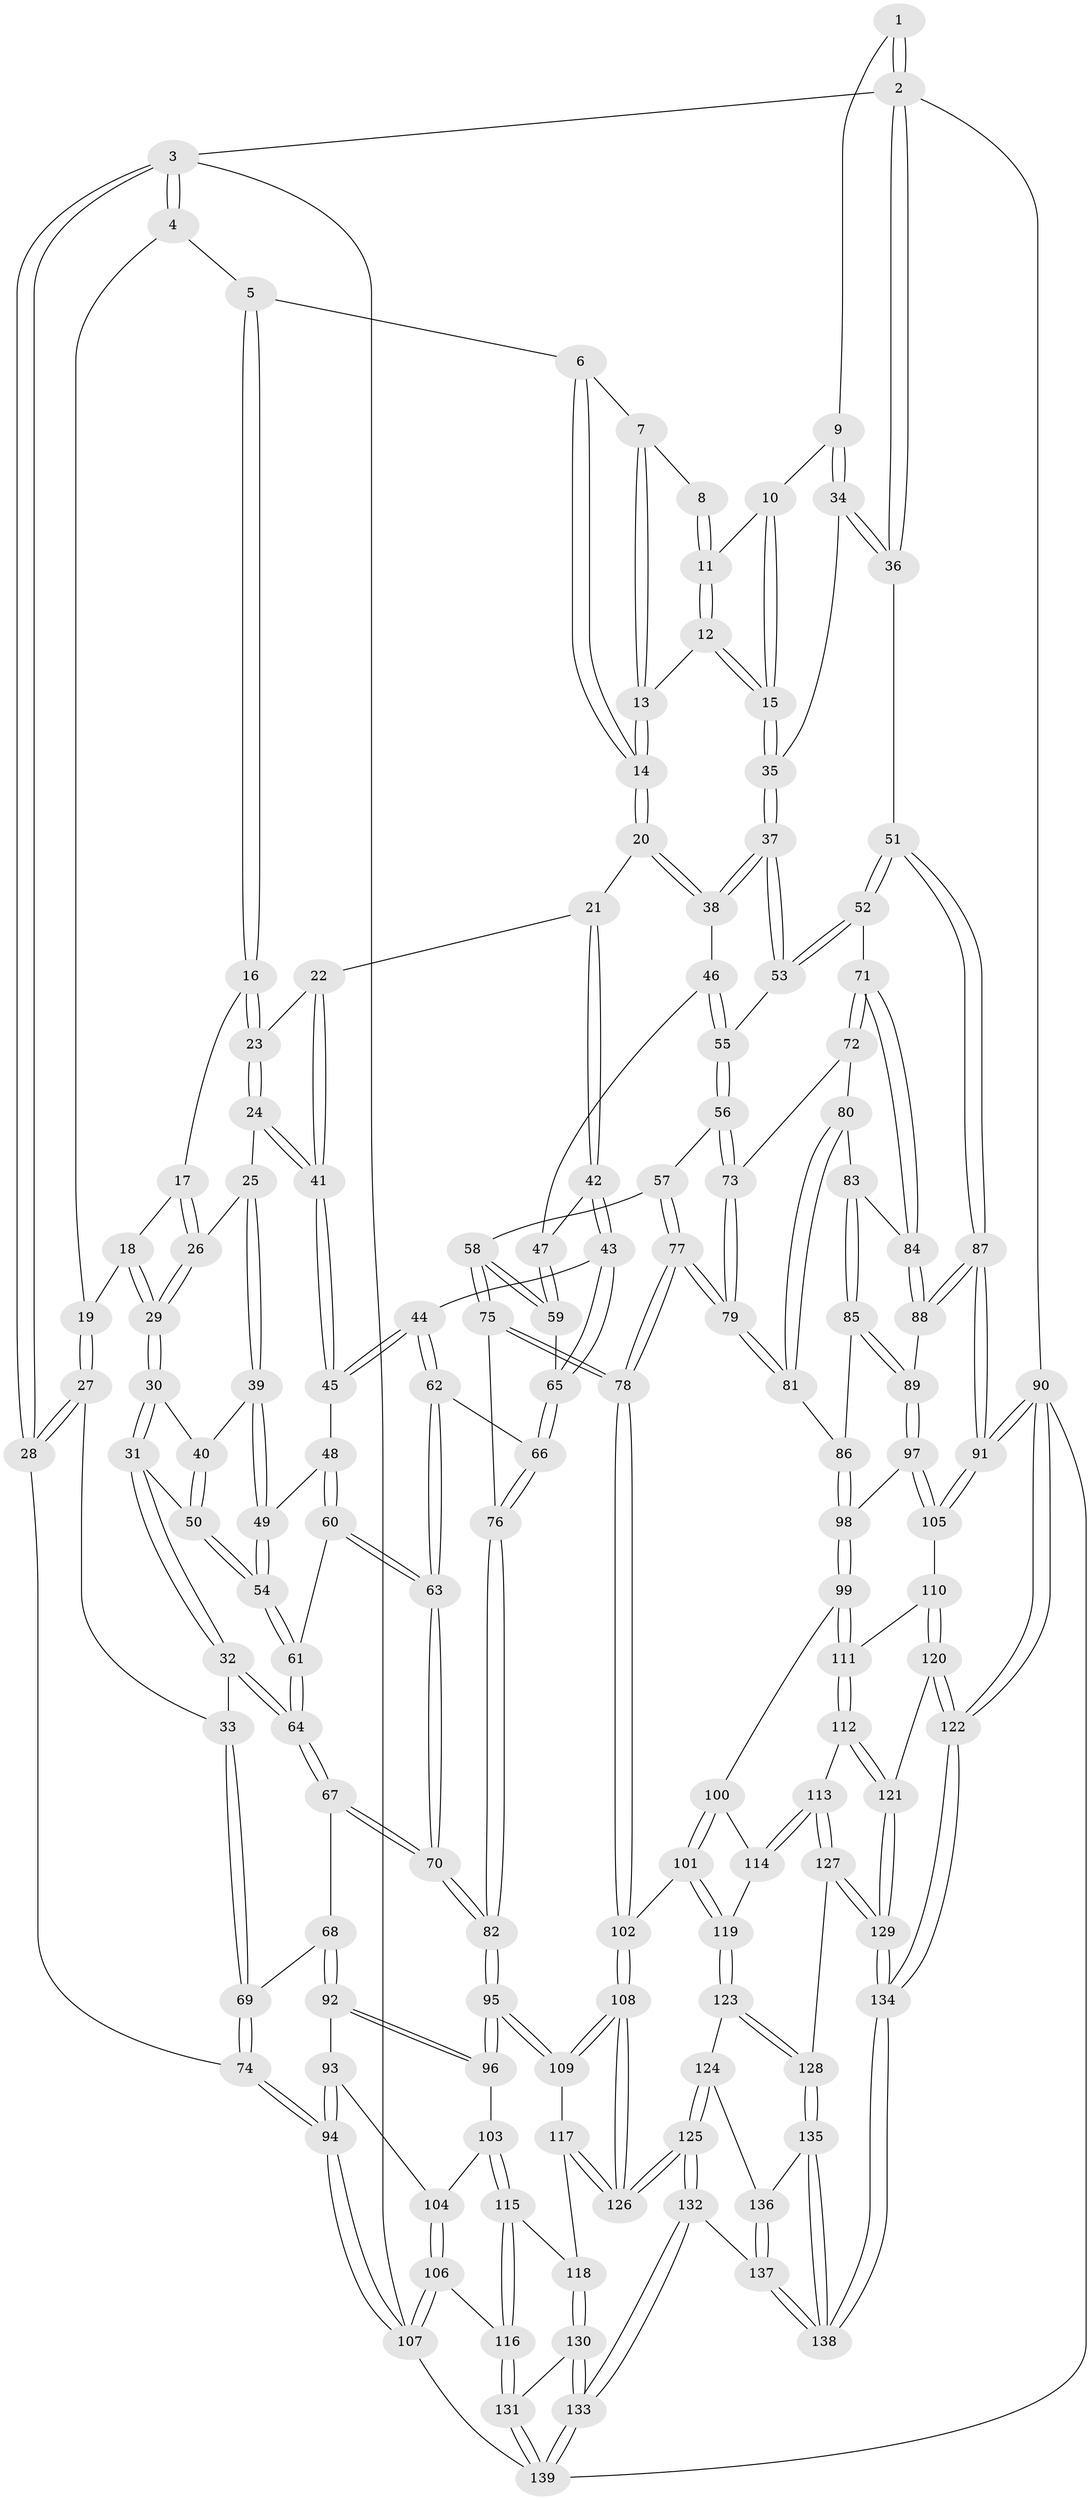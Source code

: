 // coarse degree distribution, {4: 0.4588235294117647, 6: 0.09411764705882353, 5: 0.3411764705882353, 3: 0.10588235294117647}
// Generated by graph-tools (version 1.1) at 2025/42/03/06/25 10:42:28]
// undirected, 139 vertices, 344 edges
graph export_dot {
graph [start="1"]
  node [color=gray90,style=filled];
  1 [pos="+0.9932188546770022+0"];
  2 [pos="+1+0"];
  3 [pos="+0+0"];
  4 [pos="+0.10107903172439313+0"];
  5 [pos="+0.4376490075610669+0"];
  6 [pos="+0.49715230052429493+0"];
  7 [pos="+0.6212499135021284+0"];
  8 [pos="+0.6760551798073103+0"];
  9 [pos="+0.859271681082493+0.11129787337738625"];
  10 [pos="+0.7531460047435206+0.01137047337254812"];
  11 [pos="+0.7443907259948145+0"];
  12 [pos="+0.6806739068504943+0.1438554667470748"];
  13 [pos="+0.6477053566943572+0.14271392551389503"];
  14 [pos="+0.5911944072225594+0.16524218930041012"];
  15 [pos="+0.7498532019611148+0.20011641040944506"];
  16 [pos="+0.4129073211945724+0"];
  17 [pos="+0.3722487167628661+0"];
  18 [pos="+0.2125767903941189+0.1000814122456004"];
  19 [pos="+0.1762082027630094+0.09870319998828092"];
  20 [pos="+0.5764725576914329+0.18884315135636473"];
  21 [pos="+0.5632304154377781+0.19320309024131707"];
  22 [pos="+0.5514587330537645+0.19125873629735188"];
  23 [pos="+0.46590409181297243+0.12925630050518927"];
  24 [pos="+0.40746534188850997+0.21183681895321954"];
  25 [pos="+0.3851138368586769+0.20255808461555638"];
  26 [pos="+0.35082286027727805+0.1699760825556694"];
  27 [pos="+0+0.17984109795880976"];
  28 [pos="+0+0.1535046665692176"];
  29 [pos="+0.25857092244338853+0.19409176549600282"];
  30 [pos="+0.2573404186387334+0.19989176780630363"];
  31 [pos="+0.08678349419671039+0.275678970580298"];
  32 [pos="+0.03769642991491261+0.2798641270254143"];
  33 [pos="+0+0.2596219620654489"];
  34 [pos="+0.8594388307344778+0.11156669088166643"];
  35 [pos="+0.7706789594494057+0.22687239259652678"];
  36 [pos="+1+0.17607796923040792"];
  37 [pos="+0.7712227260023355+0.3135366392077671"];
  38 [pos="+0.6314031192358066+0.24775207573165234"];
  39 [pos="+0.299953711820742+0.2779910275856678"];
  40 [pos="+0.26962071020419964+0.24002371585861673"];
  41 [pos="+0.4311274916359633+0.2546429769607469"];
  42 [pos="+0.526107615035701+0.3288716070236568"];
  43 [pos="+0.5081696772673786+0.3447221705903241"];
  44 [pos="+0.4684985133192686+0.3378855880011625"];
  45 [pos="+0.43166814581542046+0.3093149716655903"];
  46 [pos="+0.5826421096107668+0.3087928003149584"];
  47 [pos="+0.5647383888083419+0.3217594024304661"];
  48 [pos="+0.39699015575323704+0.31965153227000354"];
  49 [pos="+0.30859670756930213+0.30549672541030554"];
  50 [pos="+0.19994204497238352+0.2990553312526958"];
  51 [pos="+1+0.26517789195346"];
  52 [pos="+1+0.30722515429127983"];
  53 [pos="+0.7733197752982989+0.31881735470630335"];
  54 [pos="+0.2658672495255624+0.3624884201361464"];
  55 [pos="+0.7702348898502667+0.3252862966886147"];
  56 [pos="+0.7526294202973005+0.3681733669088551"];
  57 [pos="+0.7399182787146662+0.37705066936317794"];
  58 [pos="+0.731061015056909+0.3818797801132266"];
  59 [pos="+0.7077547800807823+0.3844326138378076"];
  60 [pos="+0.3485481960133417+0.4231442187917579"];
  61 [pos="+0.26006895022446236+0.39418417317903487"];
  62 [pos="+0.41679935322193734+0.4569733045838056"];
  63 [pos="+0.38900432261846973+0.47596131947725945"];
  64 [pos="+0.19380975202386308+0.454711872704511"];
  65 [pos="+0.5571478549603385+0.4298254685215563"];
  66 [pos="+0.5466505052163296+0.47054304750860787"];
  67 [pos="+0.1875914738165363+0.5275708902902709"];
  68 [pos="+0.16292518782909096+0.5461464008671727"];
  69 [pos="+0.05431114152008839+0.4757235344807515"];
  70 [pos="+0.36424357429468607+0.5916264472616085"];
  71 [pos="+0.9429462781074276+0.4863651170009195"];
  72 [pos="+0.8184085504712311+0.4669528895682592"];
  73 [pos="+0.8089612212764864+0.4597640063576992"];
  74 [pos="+0+0.5841201667429279"];
  75 [pos="+0.6185053649653937+0.5978319469742137"];
  76 [pos="+0.5623384403957759+0.5548728782126572"];
  77 [pos="+0.7302339052345022+0.6169461161677071"];
  78 [pos="+0.6486339961654167+0.6503850262297067"];
  79 [pos="+0.7340783786504884+0.6160051338671245"];
  80 [pos="+0.8327915993476687+0.5159427758416703"];
  81 [pos="+0.7902176573424716+0.6189880130758464"];
  82 [pos="+0.36453713257200115+0.5920576716765827"];
  83 [pos="+0.8572645767035819+0.5410556911612773"];
  84 [pos="+0.9325158633437405+0.5430954093703183"];
  85 [pos="+0.8405483467052407+0.619781747566922"];
  86 [pos="+0.7976900387761464+0.6211961481682701"];
  87 [pos="+1+0.628499772402502"];
  88 [pos="+0.9409280920559666+0.6009766166764239"];
  89 [pos="+0.9091372959647098+0.6364494070249147"];
  90 [pos="+1+1"];
  91 [pos="+1+0.7238616655058214"];
  92 [pos="+0.1578454311315023+0.5534204319582404"];
  93 [pos="+0.1146475541982456+0.5939155415293669"];
  94 [pos="+0+0.6569098335428627"];
  95 [pos="+0.36896766903822736+0.6900786702496162"];
  96 [pos="+0.23730504553888115+0.7107467324593799"];
  97 [pos="+0.9105304071162382+0.6477446790367588"];
  98 [pos="+0.8311950187278078+0.7395669661686523"];
  99 [pos="+0.8299113116267198+0.7443273940815716"];
  100 [pos="+0.8275349727672282+0.7454062617390534"];
  101 [pos="+0.6440008622989127+0.6966320067032868"];
  102 [pos="+0.6406534405107656+0.6933392386521544"];
  103 [pos="+0.1930504522930582+0.7440113418432445"];
  104 [pos="+0.12660051120650992+0.6603537683996271"];
  105 [pos="+0.9656084504900264+0.7501893384517471"];
  106 [pos="+0.0423643416123714+0.8333655494064213"];
  107 [pos="+0+0.791209855200965"];
  108 [pos="+0.5590514600022727+0.7540430002109548"];
  109 [pos="+0.3696999553143548+0.6915187654093635"];
  110 [pos="+0.9509096677946033+0.7660621140039128"];
  111 [pos="+0.8674779865993676+0.7644528396275501"];
  112 [pos="+0.8593799279883032+0.82281118394135"];
  113 [pos="+0.8050731802835589+0.8216041313576867"];
  114 [pos="+0.8010240560050884+0.8010930525274024"];
  115 [pos="+0.1732921963970748+0.8110033742252792"];
  116 [pos="+0.09518790036482189+0.8539607679576041"];
  117 [pos="+0.3510477938212332+0.7748231738154264"];
  118 [pos="+0.2775819275093269+0.8395035866655616"];
  119 [pos="+0.6911666316832332+0.7749085576781848"];
  120 [pos="+0.9336102251496087+0.8586744598632133"];
  121 [pos="+0.881495767718649+0.8487961637695797"];
  122 [pos="+1+1"];
  123 [pos="+0.7060453896758485+0.8328136973159641"];
  124 [pos="+0.6683367545471756+0.8871941586270494"];
  125 [pos="+0.5111245099057943+1"];
  126 [pos="+0.5099189463524226+1"];
  127 [pos="+0.786356682020133+0.8765892556538036"];
  128 [pos="+0.7748765897402438+0.8790279848107786"];
  129 [pos="+0.8124818910617293+0.8901639038555311"];
  130 [pos="+0.28859993664404227+0.9024516703303641"];
  131 [pos="+0.1300277286595824+0.9378816420664109"];
  132 [pos="+0.4940764093522275+1"];
  133 [pos="+0.44458392708671957+1"];
  134 [pos="+1+1"];
  135 [pos="+0.7672474272441043+0.8912755820180993"];
  136 [pos="+0.7230961034099918+0.90964802229051"];
  137 [pos="+0.5747352332328254+1"];
  138 [pos="+0.706510600108879+1"];
  139 [pos="+0.18994704122832+1"];
  1 -- 2;
  1 -- 2;
  1 -- 9;
  2 -- 3;
  2 -- 36;
  2 -- 36;
  2 -- 90;
  3 -- 4;
  3 -- 4;
  3 -- 28;
  3 -- 28;
  3 -- 107;
  4 -- 5;
  4 -- 19;
  5 -- 6;
  5 -- 16;
  5 -- 16;
  6 -- 7;
  6 -- 14;
  6 -- 14;
  7 -- 8;
  7 -- 13;
  7 -- 13;
  8 -- 11;
  8 -- 11;
  9 -- 10;
  9 -- 34;
  9 -- 34;
  10 -- 11;
  10 -- 15;
  10 -- 15;
  11 -- 12;
  11 -- 12;
  12 -- 13;
  12 -- 15;
  12 -- 15;
  13 -- 14;
  13 -- 14;
  14 -- 20;
  14 -- 20;
  15 -- 35;
  15 -- 35;
  16 -- 17;
  16 -- 23;
  16 -- 23;
  17 -- 18;
  17 -- 26;
  17 -- 26;
  18 -- 19;
  18 -- 29;
  18 -- 29;
  19 -- 27;
  19 -- 27;
  20 -- 21;
  20 -- 38;
  20 -- 38;
  21 -- 22;
  21 -- 42;
  21 -- 42;
  22 -- 23;
  22 -- 41;
  22 -- 41;
  23 -- 24;
  23 -- 24;
  24 -- 25;
  24 -- 41;
  24 -- 41;
  25 -- 26;
  25 -- 39;
  25 -- 39;
  26 -- 29;
  26 -- 29;
  27 -- 28;
  27 -- 28;
  27 -- 33;
  28 -- 74;
  29 -- 30;
  29 -- 30;
  30 -- 31;
  30 -- 31;
  30 -- 40;
  31 -- 32;
  31 -- 32;
  31 -- 50;
  32 -- 33;
  32 -- 64;
  32 -- 64;
  33 -- 69;
  33 -- 69;
  34 -- 35;
  34 -- 36;
  34 -- 36;
  35 -- 37;
  35 -- 37;
  36 -- 51;
  37 -- 38;
  37 -- 38;
  37 -- 53;
  37 -- 53;
  38 -- 46;
  39 -- 40;
  39 -- 49;
  39 -- 49;
  40 -- 50;
  40 -- 50;
  41 -- 45;
  41 -- 45;
  42 -- 43;
  42 -- 43;
  42 -- 47;
  43 -- 44;
  43 -- 65;
  43 -- 65;
  44 -- 45;
  44 -- 45;
  44 -- 62;
  44 -- 62;
  45 -- 48;
  46 -- 47;
  46 -- 55;
  46 -- 55;
  47 -- 59;
  47 -- 59;
  48 -- 49;
  48 -- 60;
  48 -- 60;
  49 -- 54;
  49 -- 54;
  50 -- 54;
  50 -- 54;
  51 -- 52;
  51 -- 52;
  51 -- 87;
  51 -- 87;
  52 -- 53;
  52 -- 53;
  52 -- 71;
  53 -- 55;
  54 -- 61;
  54 -- 61;
  55 -- 56;
  55 -- 56;
  56 -- 57;
  56 -- 73;
  56 -- 73;
  57 -- 58;
  57 -- 77;
  57 -- 77;
  58 -- 59;
  58 -- 59;
  58 -- 75;
  58 -- 75;
  59 -- 65;
  60 -- 61;
  60 -- 63;
  60 -- 63;
  61 -- 64;
  61 -- 64;
  62 -- 63;
  62 -- 63;
  62 -- 66;
  63 -- 70;
  63 -- 70;
  64 -- 67;
  64 -- 67;
  65 -- 66;
  65 -- 66;
  66 -- 76;
  66 -- 76;
  67 -- 68;
  67 -- 70;
  67 -- 70;
  68 -- 69;
  68 -- 92;
  68 -- 92;
  69 -- 74;
  69 -- 74;
  70 -- 82;
  70 -- 82;
  71 -- 72;
  71 -- 72;
  71 -- 84;
  71 -- 84;
  72 -- 73;
  72 -- 80;
  73 -- 79;
  73 -- 79;
  74 -- 94;
  74 -- 94;
  75 -- 76;
  75 -- 78;
  75 -- 78;
  76 -- 82;
  76 -- 82;
  77 -- 78;
  77 -- 78;
  77 -- 79;
  77 -- 79;
  78 -- 102;
  78 -- 102;
  79 -- 81;
  79 -- 81;
  80 -- 81;
  80 -- 81;
  80 -- 83;
  81 -- 86;
  82 -- 95;
  82 -- 95;
  83 -- 84;
  83 -- 85;
  83 -- 85;
  84 -- 88;
  84 -- 88;
  85 -- 86;
  85 -- 89;
  85 -- 89;
  86 -- 98;
  86 -- 98;
  87 -- 88;
  87 -- 88;
  87 -- 91;
  87 -- 91;
  88 -- 89;
  89 -- 97;
  89 -- 97;
  90 -- 91;
  90 -- 91;
  90 -- 122;
  90 -- 122;
  90 -- 139;
  91 -- 105;
  91 -- 105;
  92 -- 93;
  92 -- 96;
  92 -- 96;
  93 -- 94;
  93 -- 94;
  93 -- 104;
  94 -- 107;
  94 -- 107;
  95 -- 96;
  95 -- 96;
  95 -- 109;
  95 -- 109;
  96 -- 103;
  97 -- 98;
  97 -- 105;
  97 -- 105;
  98 -- 99;
  98 -- 99;
  99 -- 100;
  99 -- 111;
  99 -- 111;
  100 -- 101;
  100 -- 101;
  100 -- 114;
  101 -- 102;
  101 -- 119;
  101 -- 119;
  102 -- 108;
  102 -- 108;
  103 -- 104;
  103 -- 115;
  103 -- 115;
  104 -- 106;
  104 -- 106;
  105 -- 110;
  106 -- 107;
  106 -- 107;
  106 -- 116;
  107 -- 139;
  108 -- 109;
  108 -- 109;
  108 -- 126;
  108 -- 126;
  109 -- 117;
  110 -- 111;
  110 -- 120;
  110 -- 120;
  111 -- 112;
  111 -- 112;
  112 -- 113;
  112 -- 121;
  112 -- 121;
  113 -- 114;
  113 -- 114;
  113 -- 127;
  113 -- 127;
  114 -- 119;
  115 -- 116;
  115 -- 116;
  115 -- 118;
  116 -- 131;
  116 -- 131;
  117 -- 118;
  117 -- 126;
  117 -- 126;
  118 -- 130;
  118 -- 130;
  119 -- 123;
  119 -- 123;
  120 -- 121;
  120 -- 122;
  120 -- 122;
  121 -- 129;
  121 -- 129;
  122 -- 134;
  122 -- 134;
  123 -- 124;
  123 -- 128;
  123 -- 128;
  124 -- 125;
  124 -- 125;
  124 -- 136;
  125 -- 126;
  125 -- 126;
  125 -- 132;
  125 -- 132;
  127 -- 128;
  127 -- 129;
  127 -- 129;
  128 -- 135;
  128 -- 135;
  129 -- 134;
  129 -- 134;
  130 -- 131;
  130 -- 133;
  130 -- 133;
  131 -- 139;
  131 -- 139;
  132 -- 133;
  132 -- 133;
  132 -- 137;
  133 -- 139;
  133 -- 139;
  134 -- 138;
  134 -- 138;
  135 -- 136;
  135 -- 138;
  135 -- 138;
  136 -- 137;
  136 -- 137;
  137 -- 138;
  137 -- 138;
}
